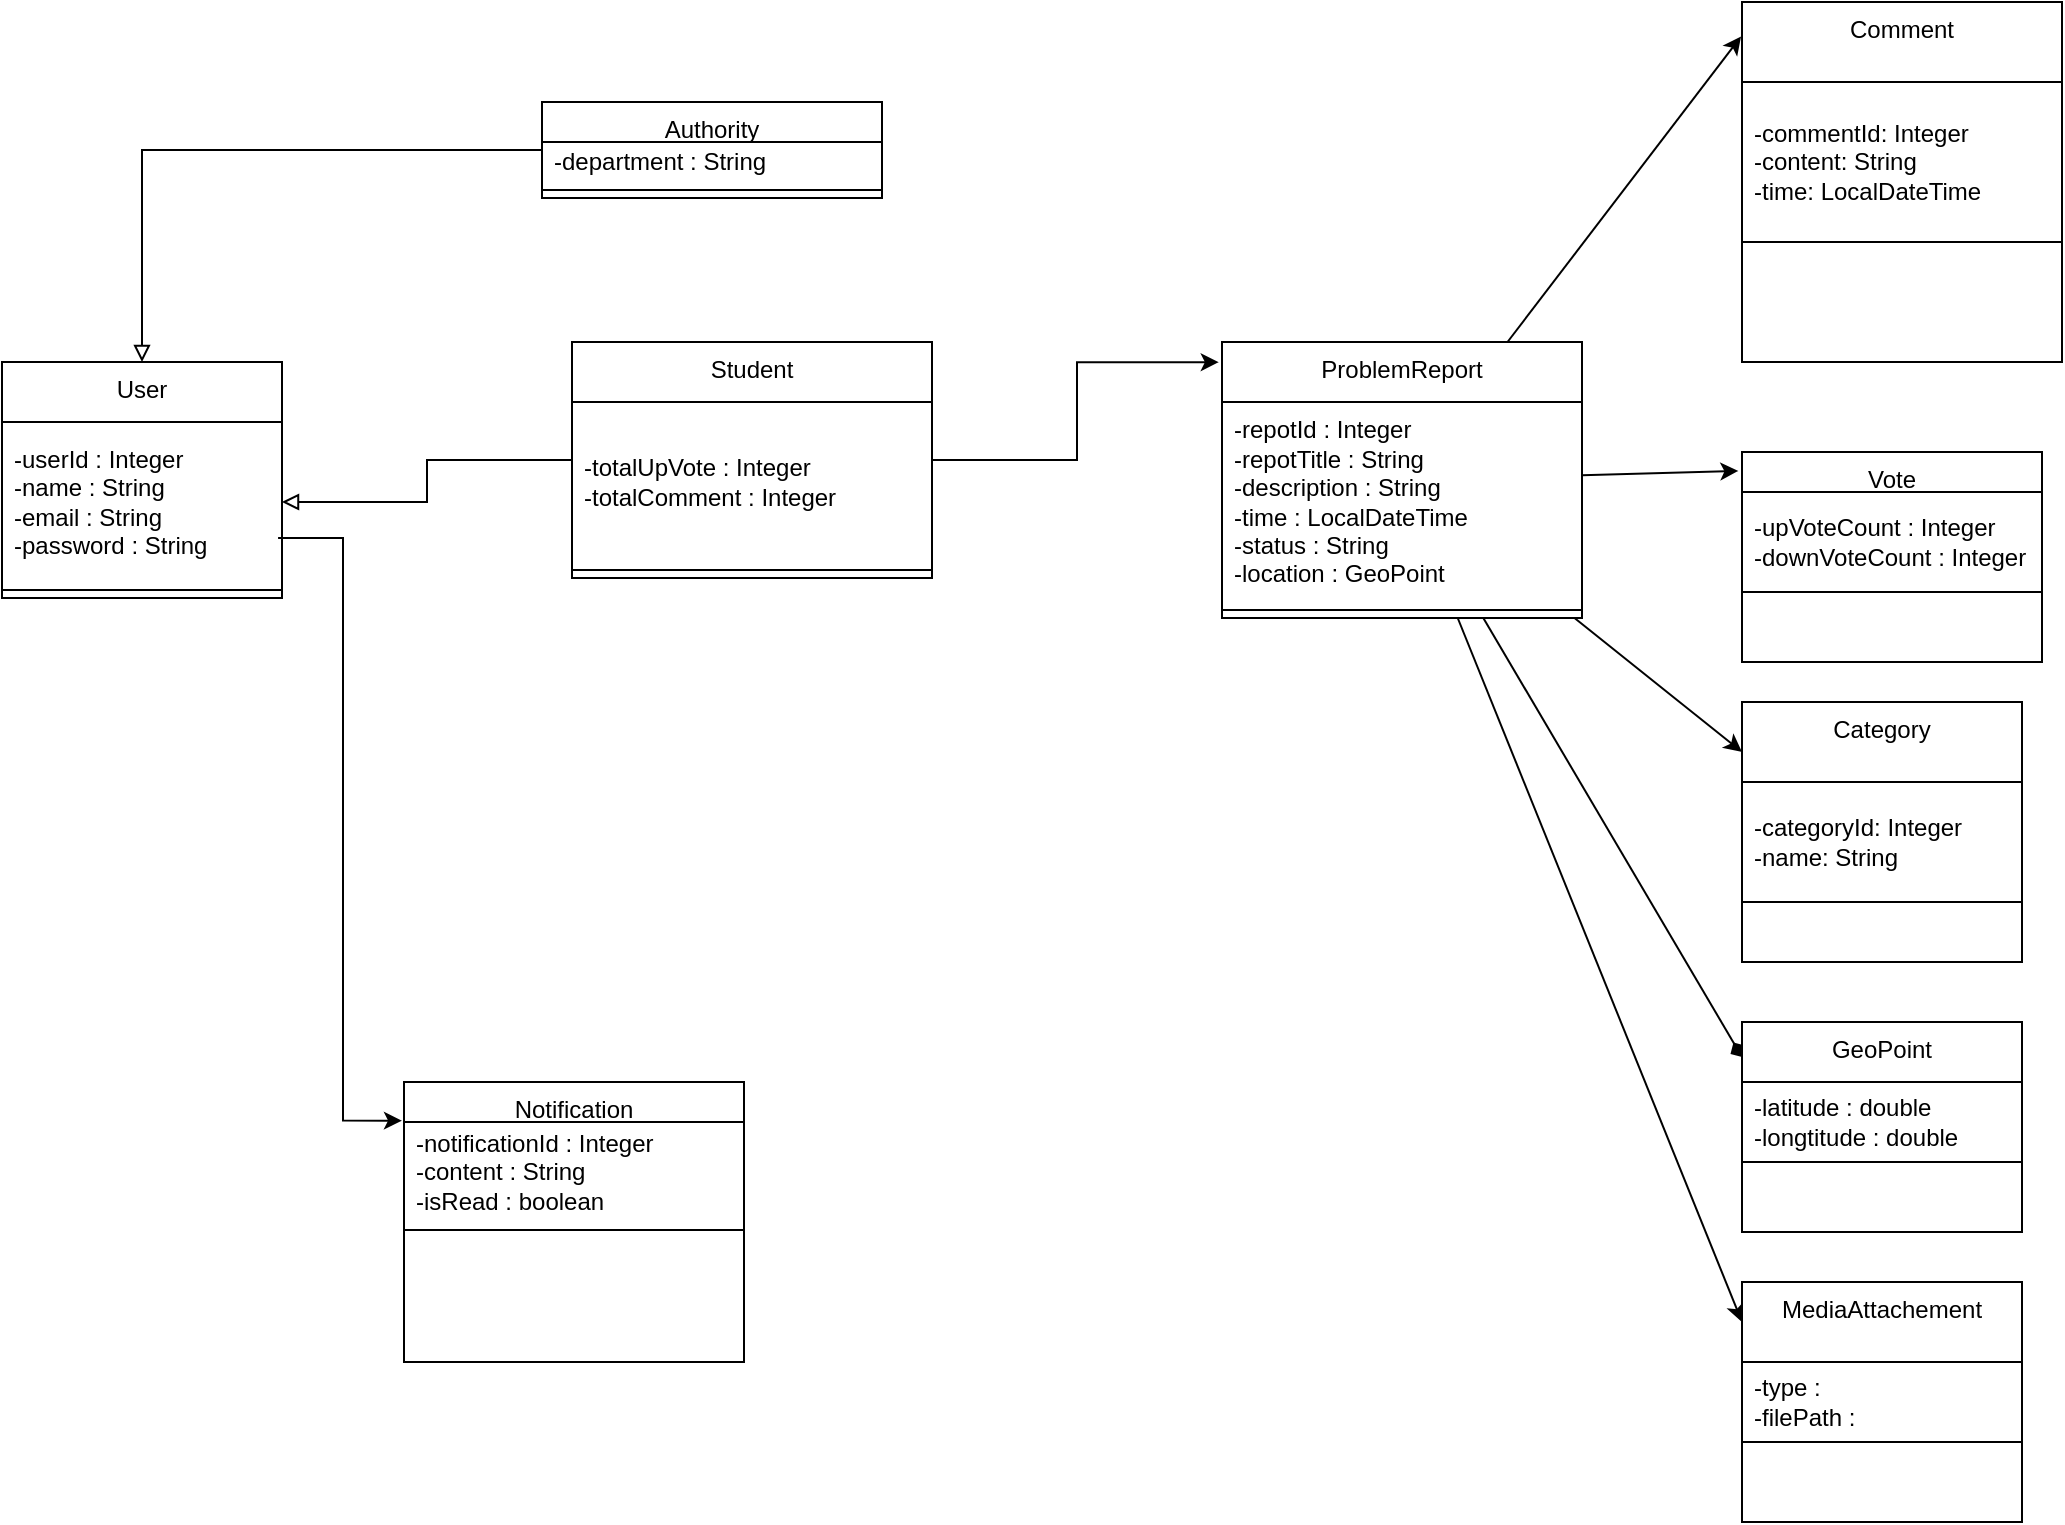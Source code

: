<mxfile version="26.2.14">
  <diagram name="Page-1" id="ORakzUnhV8JCbeobNpkM">
    <mxGraphModel dx="1895" dy="1116" grid="1" gridSize="10" guides="1" tooltips="1" connect="1" arrows="1" fold="1" page="1" pageScale="1" pageWidth="850" pageHeight="1100" math="0" shadow="0">
      <root>
        <mxCell id="0" />
        <mxCell id="1" parent="0" />
        <mxCell id="PPV0CoCjDwiKYYMUzD3a-6" value="User" style="swimlane;fontStyle=0;align=center;verticalAlign=top;childLayout=stackLayout;horizontal=1;startSize=30;horizontalStack=0;resizeParent=1;resizeParentMax=0;resizeLast=0;collapsible=0;marginBottom=0;html=1;whiteSpace=wrap;" parent="1" vertex="1">
          <mxGeometry x="60" y="240" width="140" height="118" as="geometry" />
        </mxCell>
        <mxCell id="PPV0CoCjDwiKYYMUzD3a-8" value="-userId : Integer&lt;div&gt;-name : String&lt;/div&gt;&lt;div&gt;-email : String&lt;/div&gt;&lt;div&gt;-password : String&lt;/div&gt;" style="text;html=1;strokeColor=none;fillColor=none;align=left;verticalAlign=middle;spacingLeft=4;spacingRight=4;overflow=hidden;rotatable=0;points=[[0,0.5],[1,0.5]];portConstraint=eastwest;whiteSpace=wrap;" parent="PPV0CoCjDwiKYYMUzD3a-6" vertex="1">
          <mxGeometry y="30" width="140" height="80" as="geometry" />
        </mxCell>
        <mxCell id="PPV0CoCjDwiKYYMUzD3a-11" value="" style="line;strokeWidth=1;fillColor=none;align=left;verticalAlign=middle;spacingTop=-1;spacingLeft=3;spacingRight=3;rotatable=0;labelPosition=right;points=[];portConstraint=eastwest;" parent="PPV0CoCjDwiKYYMUzD3a-6" vertex="1">
          <mxGeometry y="110" width="140" height="8" as="geometry" />
        </mxCell>
        <mxCell id="PPV0CoCjDwiKYYMUzD3a-34" style="edgeStyle=orthogonalEdgeStyle;rounded=0;orthogonalLoop=1;jettySize=auto;html=1;endArrow=block;endFill=0;" parent="1" source="PPV0CoCjDwiKYYMUzD3a-16" target="PPV0CoCjDwiKYYMUzD3a-6" edge="1">
          <mxGeometry relative="1" as="geometry" />
        </mxCell>
        <mxCell id="PPV0CoCjDwiKYYMUzD3a-16" value="Authority" style="swimlane;fontStyle=0;align=center;verticalAlign=top;childLayout=stackLayout;horizontal=1;startSize=20;horizontalStack=0;resizeParent=1;resizeParentMax=0;resizeLast=0;collapsible=0;marginBottom=0;html=1;whiteSpace=wrap;" parent="1" vertex="1">
          <mxGeometry x="330" y="110" width="170" height="48" as="geometry" />
        </mxCell>
        <mxCell id="PPV0CoCjDwiKYYMUzD3a-17" value="-department : String" style="text;html=1;strokeColor=none;fillColor=none;align=left;verticalAlign=middle;spacingLeft=4;spacingRight=4;overflow=hidden;rotatable=0;points=[[0,0.5],[1,0.5]];portConstraint=eastwest;whiteSpace=wrap;" parent="PPV0CoCjDwiKYYMUzD3a-16" vertex="1">
          <mxGeometry y="20" width="170" height="20" as="geometry" />
        </mxCell>
        <mxCell id="PPV0CoCjDwiKYYMUzD3a-18" value="" style="line;strokeWidth=1;fillColor=none;align=left;verticalAlign=middle;spacingTop=-1;spacingLeft=3;spacingRight=3;rotatable=0;labelPosition=right;points=[];portConstraint=eastwest;" parent="PPV0CoCjDwiKYYMUzD3a-16" vertex="1">
          <mxGeometry y="40" width="170" height="8" as="geometry" />
        </mxCell>
        <mxCell id="PPV0CoCjDwiKYYMUzD3a-20" value="Student" style="swimlane;fontStyle=0;align=center;verticalAlign=top;childLayout=stackLayout;horizontal=1;startSize=30;horizontalStack=0;resizeParent=1;resizeParentMax=0;resizeLast=0;collapsible=0;marginBottom=0;html=1;whiteSpace=wrap;" parent="1" vertex="1">
          <mxGeometry x="345" y="230" width="180" height="118" as="geometry" />
        </mxCell>
        <mxCell id="PPV0CoCjDwiKYYMUzD3a-21" value="-totalUpVote : Integer&lt;div&gt;-totalComment : Integer&lt;br&gt;&lt;/div&gt;" style="text;html=1;strokeColor=none;fillColor=none;align=left;verticalAlign=middle;spacingLeft=4;spacingRight=4;overflow=hidden;rotatable=0;points=[[0,0.5],[1,0.5]];portConstraint=eastwest;whiteSpace=wrap;" parent="PPV0CoCjDwiKYYMUzD3a-20" vertex="1">
          <mxGeometry y="30" width="180" height="80" as="geometry" />
        </mxCell>
        <mxCell id="PPV0CoCjDwiKYYMUzD3a-22" value="" style="line;strokeWidth=1;fillColor=none;align=left;verticalAlign=middle;spacingTop=-1;spacingLeft=3;spacingRight=3;rotatable=0;labelPosition=right;points=[];portConstraint=eastwest;" parent="PPV0CoCjDwiKYYMUzD3a-20" vertex="1">
          <mxGeometry y="110" width="180" height="8" as="geometry" />
        </mxCell>
        <mxCell id="PPV0CoCjDwiKYYMUzD3a-35" style="edgeStyle=orthogonalEdgeStyle;rounded=0;orthogonalLoop=1;jettySize=auto;html=1;entryX=1;entryY=0.5;entryDx=0;entryDy=0;endArrow=block;endFill=0;" parent="1" source="PPV0CoCjDwiKYYMUzD3a-20" target="PPV0CoCjDwiKYYMUzD3a-8" edge="1">
          <mxGeometry relative="1" as="geometry">
            <mxPoint x="198.04" y="393.014" as="targetPoint" />
          </mxGeometry>
        </mxCell>
        <mxCell id="PPV0CoCjDwiKYYMUzD3a-36" value="Notification" style="swimlane;fontStyle=0;align=center;verticalAlign=top;childLayout=stackLayout;horizontal=1;startSize=20;horizontalStack=0;resizeParent=1;resizeParentMax=0;resizeLast=0;collapsible=0;marginBottom=0;html=1;whiteSpace=wrap;" parent="1" vertex="1">
          <mxGeometry x="261" y="600" width="170" height="140" as="geometry" />
        </mxCell>
        <mxCell id="PPV0CoCjDwiKYYMUzD3a-37" value="-notificationId : Integer&lt;div&gt;-content : String&lt;br&gt;&lt;/div&gt;&lt;div&gt;-isRead : boolean&lt;br&gt;&lt;/div&gt;" style="text;html=1;strokeColor=none;fillColor=none;align=left;verticalAlign=middle;spacingLeft=4;spacingRight=4;overflow=hidden;rotatable=0;points=[[0,0.5],[1,0.5]];portConstraint=eastwest;whiteSpace=wrap;" parent="PPV0CoCjDwiKYYMUzD3a-36" vertex="1">
          <mxGeometry y="20" width="170" height="50" as="geometry" />
        </mxCell>
        <mxCell id="PPV0CoCjDwiKYYMUzD3a-38" value="" style="line;strokeWidth=1;fillColor=none;align=left;verticalAlign=middle;spacingTop=-1;spacingLeft=3;spacingRight=3;rotatable=0;labelPosition=right;points=[];portConstraint=eastwest;" parent="PPV0CoCjDwiKYYMUzD3a-36" vertex="1">
          <mxGeometry y="70" width="170" height="8" as="geometry" />
        </mxCell>
        <mxCell id="PPV0CoCjDwiKYYMUzD3a-39" value="&lt;div&gt;&lt;br&gt;&lt;/div&gt;" style="text;html=1;strokeColor=none;fillColor=none;align=left;verticalAlign=middle;spacingLeft=4;spacingRight=4;overflow=hidden;rotatable=0;points=[[0,0.5],[1,0.5]];portConstraint=eastwest;whiteSpace=wrap;" parent="PPV0CoCjDwiKYYMUzD3a-36" vertex="1">
          <mxGeometry y="78" width="170" height="62" as="geometry" />
        </mxCell>
        <mxCell id="PPV0CoCjDwiKYYMUzD3a-40" style="edgeStyle=orthogonalEdgeStyle;rounded=0;orthogonalLoop=1;jettySize=auto;html=1;entryX=-0.006;entryY=0.138;entryDx=0;entryDy=0;entryPerimeter=0;exitX=0.986;exitY=0.725;exitDx=0;exitDy=0;exitPerimeter=0;" parent="1" source="PPV0CoCjDwiKYYMUzD3a-8" target="PPV0CoCjDwiKYYMUzD3a-36" edge="1">
          <mxGeometry relative="1" as="geometry">
            <mxPoint x="200" y="419" as="sourcePoint" />
          </mxGeometry>
        </mxCell>
        <mxCell id="PPV0CoCjDwiKYYMUzD3a-72" style="rounded=0;orthogonalLoop=1;jettySize=auto;html=1;entryX=0;entryY=0.25;entryDx=0;entryDy=0;" parent="1" source="PPV0CoCjDwiKYYMUzD3a-41" target="PPV0CoCjDwiKYYMUzD3a-61" edge="1">
          <mxGeometry relative="1" as="geometry" />
        </mxCell>
        <mxCell id="PPV0CoCjDwiKYYMUzD3a-73" style="rounded=0;orthogonalLoop=1;jettySize=auto;html=1;entryX=0;entryY=0.25;entryDx=0;entryDy=0;endArrow=diamond;endFill=1;" parent="1" source="PPV0CoCjDwiKYYMUzD3a-41" target="PPV0CoCjDwiKYYMUzD3a-59" edge="1">
          <mxGeometry relative="1" as="geometry" />
        </mxCell>
        <mxCell id="PPV0CoCjDwiKYYMUzD3a-74" style="rounded=0;orthogonalLoop=1;jettySize=auto;html=1;entryX=0;entryY=0.25;entryDx=0;entryDy=0;" parent="1" source="PPV0CoCjDwiKYYMUzD3a-41" target="PPV0CoCjDwiKYYMUzD3a-64" edge="1">
          <mxGeometry relative="1" as="geometry" />
        </mxCell>
        <mxCell id="PPV0CoCjDwiKYYMUzD3a-41" value="ProblemReport" style="swimlane;fontStyle=0;align=center;verticalAlign=top;childLayout=stackLayout;horizontal=1;startSize=30;horizontalStack=0;resizeParent=1;resizeParentMax=0;resizeLast=0;collapsible=0;marginBottom=0;html=1;whiteSpace=wrap;" parent="1" vertex="1">
          <mxGeometry x="670" y="230" width="180" height="138" as="geometry" />
        </mxCell>
        <mxCell id="PPV0CoCjDwiKYYMUzD3a-42" value="-repotId : Integer&lt;div&gt;-repotTitle : String&lt;br&gt;&lt;/div&gt;&lt;div&gt;-description : String&lt;/div&gt;&lt;div&gt;-time : LocalDateTime&lt;/div&gt;&lt;div&gt;-status : String&lt;/div&gt;&lt;div&gt;-location : GeoPoint&lt;/div&gt;" style="text;html=1;strokeColor=none;fillColor=none;align=left;verticalAlign=middle;spacingLeft=4;spacingRight=4;overflow=hidden;rotatable=0;points=[[0,0.5],[1,0.5]];portConstraint=eastwest;whiteSpace=wrap;" parent="PPV0CoCjDwiKYYMUzD3a-41" vertex="1">
          <mxGeometry y="30" width="180" height="100" as="geometry" />
        </mxCell>
        <mxCell id="PPV0CoCjDwiKYYMUzD3a-43" value="" style="line;strokeWidth=1;fillColor=none;align=left;verticalAlign=middle;spacingTop=-1;spacingLeft=3;spacingRight=3;rotatable=0;labelPosition=right;points=[];portConstraint=eastwest;" parent="PPV0CoCjDwiKYYMUzD3a-41" vertex="1">
          <mxGeometry y="130" width="180" height="8" as="geometry" />
        </mxCell>
        <mxCell id="PPV0CoCjDwiKYYMUzD3a-45" style="edgeStyle=orthogonalEdgeStyle;rounded=0;orthogonalLoop=1;jettySize=auto;html=1;entryX=-0.009;entryY=0.073;entryDx=0;entryDy=0;entryPerimeter=0;" parent="1" source="PPV0CoCjDwiKYYMUzD3a-20" target="PPV0CoCjDwiKYYMUzD3a-41" edge="1">
          <mxGeometry relative="1" as="geometry" />
        </mxCell>
        <mxCell id="PPV0CoCjDwiKYYMUzD3a-57" value="Vote" style="swimlane;fontStyle=0;align=center;verticalAlign=top;childLayout=stackLayout;horizontal=1;startSize=20;horizontalStack=0;resizeParent=1;resizeParentMax=0;resizeLast=0;collapsible=0;marginBottom=0;html=1;whiteSpace=wrap;" parent="1" vertex="1">
          <mxGeometry x="930" y="285" width="150" height="70" as="geometry" />
        </mxCell>
        <mxCell id="PPV0CoCjDwiKYYMUzD3a-58" value="-upVoteCount : Integer&lt;div&gt;-downVoteCount : Integer&lt;/div&gt;" style="text;html=1;strokeColor=none;fillColor=none;align=left;verticalAlign=middle;spacingLeft=4;spacingRight=4;overflow=hidden;rotatable=0;points=[[0,0.5],[1,0.5]];portConstraint=eastwest;whiteSpace=wrap;" parent="PPV0CoCjDwiKYYMUzD3a-57" vertex="1">
          <mxGeometry y="20" width="150" height="50" as="geometry" />
        </mxCell>
        <mxCell id="PPV0CoCjDwiKYYMUzD3a-59" value="GeoPoint" style="swimlane;fontStyle=0;align=center;verticalAlign=top;childLayout=stackLayout;horizontal=1;startSize=30;horizontalStack=0;resizeParent=1;resizeParentMax=0;resizeLast=0;collapsible=0;marginBottom=0;html=1;whiteSpace=wrap;" parent="1" vertex="1">
          <mxGeometry x="930" y="570" width="140" height="70" as="geometry" />
        </mxCell>
        <mxCell id="PPV0CoCjDwiKYYMUzD3a-60" value="-latitude : double&lt;div&gt;-longtitude : double&lt;br&gt;&lt;/div&gt;" style="text;html=1;strokeColor=none;fillColor=none;align=left;verticalAlign=middle;spacingLeft=4;spacingRight=4;overflow=hidden;rotatable=0;points=[[0,0.5],[1,0.5]];portConstraint=eastwest;whiteSpace=wrap;" parent="PPV0CoCjDwiKYYMUzD3a-59" vertex="1">
          <mxGeometry y="30" width="140" height="40" as="geometry" />
        </mxCell>
        <mxCell id="PPV0CoCjDwiKYYMUzD3a-61" value="Category" style="swimlane;fontStyle=0;align=center;verticalAlign=top;childLayout=stackLayout;horizontal=1;startSize=40;horizontalStack=0;resizeParent=1;resizeParentMax=0;resizeLast=0;collapsible=0;marginBottom=0;html=1;whiteSpace=wrap;" parent="1" vertex="1">
          <mxGeometry x="930" y="410" width="140" height="100" as="geometry" />
        </mxCell>
        <mxCell id="PPV0CoCjDwiKYYMUzD3a-62" value="&lt;div&gt;-categoryId: Integer&amp;nbsp;&lt;/div&gt;&lt;div&gt;-name: String&amp;nbsp;&lt;/div&gt;" style="text;html=1;strokeColor=none;fillColor=none;align=left;verticalAlign=middle;spacingLeft=4;spacingRight=4;overflow=hidden;rotatable=0;points=[[0,0.5],[1,0.5]];portConstraint=eastwest;whiteSpace=wrap;" parent="PPV0CoCjDwiKYYMUzD3a-61" vertex="1">
          <mxGeometry y="40" width="140" height="60" as="geometry" />
        </mxCell>
        <mxCell id="PPV0CoCjDwiKYYMUzD3a-64" value="MediaAttachement" style="swimlane;fontStyle=0;align=center;verticalAlign=top;childLayout=stackLayout;horizontal=1;startSize=40;horizontalStack=0;resizeParent=1;resizeParentMax=0;resizeLast=0;collapsible=0;marginBottom=0;html=1;whiteSpace=wrap;" parent="1" vertex="1">
          <mxGeometry x="930" y="700" width="140" height="80" as="geometry" />
        </mxCell>
        <mxCell id="PPV0CoCjDwiKYYMUzD3a-65" value="-type :&lt;div&gt;-filePath :&lt;/div&gt;" style="text;html=1;strokeColor=none;fillColor=none;align=left;verticalAlign=middle;spacingLeft=4;spacingRight=4;overflow=hidden;rotatable=0;points=[[0,0.5],[1,0.5]];portConstraint=eastwest;whiteSpace=wrap;" parent="PPV0CoCjDwiKYYMUzD3a-64" vertex="1">
          <mxGeometry y="40" width="140" height="40" as="geometry" />
        </mxCell>
        <mxCell id="PPV0CoCjDwiKYYMUzD3a-67" value="" style="group" parent="1" vertex="1" connectable="0">
          <mxGeometry x="930" y="60" width="160" height="180" as="geometry" />
        </mxCell>
        <mxCell id="PPV0CoCjDwiKYYMUzD3a-55" value="Comment" style="swimlane;fontStyle=0;align=center;verticalAlign=top;childLayout=stackLayout;horizontal=1;startSize=40;horizontalStack=0;resizeParent=1;resizeParentMax=0;resizeLast=0;collapsible=0;marginBottom=0;html=1;whiteSpace=wrap;" parent="PPV0CoCjDwiKYYMUzD3a-67" vertex="1">
          <mxGeometry width="160" height="120" as="geometry" />
        </mxCell>
        <mxCell id="PPV0CoCjDwiKYYMUzD3a-56" value="-commentId: Integer&amp;nbsp;&lt;div&gt;-content: String&amp;nbsp;&lt;/div&gt;&lt;div&gt;-time: LocalDateTime&lt;/div&gt;" style="text;html=1;strokeColor=none;fillColor=none;align=left;verticalAlign=middle;spacingLeft=4;spacingRight=4;overflow=hidden;rotatable=0;points=[[0,0.5],[1,0.5]];portConstraint=eastwest;whiteSpace=wrap;" parent="PPV0CoCjDwiKYYMUzD3a-55" vertex="1">
          <mxGeometry y="40" width="160" height="80" as="geometry" />
        </mxCell>
        <mxCell id="PPV0CoCjDwiKYYMUzD3a-66" value="" style="rounded=0;whiteSpace=wrap;html=1;" parent="PPV0CoCjDwiKYYMUzD3a-67" vertex="1">
          <mxGeometry y="120" width="160" height="60" as="geometry" />
        </mxCell>
        <mxCell id="PPV0CoCjDwiKYYMUzD3a-69" style="rounded=0;orthogonalLoop=1;jettySize=auto;html=1;entryX=-0.003;entryY=0.144;entryDx=0;entryDy=0;entryPerimeter=0;" parent="1" source="PPV0CoCjDwiKYYMUzD3a-41" target="PPV0CoCjDwiKYYMUzD3a-55" edge="1">
          <mxGeometry relative="1" as="geometry" />
        </mxCell>
        <mxCell id="PPV0CoCjDwiKYYMUzD3a-71" style="rounded=0;orthogonalLoop=1;jettySize=auto;html=1;entryX=-0.012;entryY=0.135;entryDx=0;entryDy=0;entryPerimeter=0;" parent="1" source="PPV0CoCjDwiKYYMUzD3a-41" target="PPV0CoCjDwiKYYMUzD3a-57" edge="1">
          <mxGeometry relative="1" as="geometry" />
        </mxCell>
        <mxCell id="PPV0CoCjDwiKYYMUzD3a-79" value="" style="rounded=0;whiteSpace=wrap;html=1;" parent="1" vertex="1">
          <mxGeometry x="930" y="640" width="140" height="35" as="geometry" />
        </mxCell>
        <mxCell id="PPV0CoCjDwiKYYMUzD3a-80" value="" style="rounded=0;whiteSpace=wrap;html=1;" parent="1" vertex="1">
          <mxGeometry x="930" y="355" width="150" height="35" as="geometry" />
        </mxCell>
        <mxCell id="PPV0CoCjDwiKYYMUzD3a-81" value="" style="rounded=0;whiteSpace=wrap;html=1;" parent="1" vertex="1">
          <mxGeometry x="930" y="510" width="140" height="30" as="geometry" />
        </mxCell>
        <mxCell id="PPV0CoCjDwiKYYMUzD3a-82" value="" style="rounded=0;whiteSpace=wrap;html=1;" parent="1" vertex="1">
          <mxGeometry x="930" y="780" width="140" height="40" as="geometry" />
        </mxCell>
      </root>
    </mxGraphModel>
  </diagram>
</mxfile>
